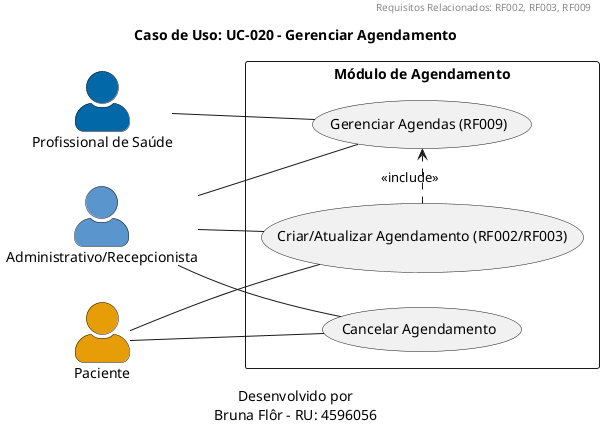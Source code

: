 @startuml

header
Requisitos Relacionados: RF002, RF003, RF009
end header

caption
Desenvolvido por
Bruna Flôr - RU: 4596056
end caption

title Caso de Uso: UC-020 - Gerenciar Agendamento

left to right direction
skinparam actorStyle awesome

actor #E69D07 Paciente as Pac
actor #0368A7 "Profissional de Saúde" as Prof
actor #5A96CD "Administrativo/Recepcionista" as Admin

rectangle "Módulo de Agendamento" {
    usecase "Criar/Atualizar Agendamento (RF002/RF003)" as UC_Criar
    usecase "Cancelar Agendamento" as UC_Cancel
    usecase "Gerenciar Agendas (RF009)" as UC_GerAg
}

Pac -- UC_Criar
Pac -- UC_Cancel

Admin -- UC_Criar
Admin -- UC_Cancel
Admin -- UC_GerAg

Prof -- UC_GerAg

UC_Criar .> UC_GerAg : <<include>>
@enduml